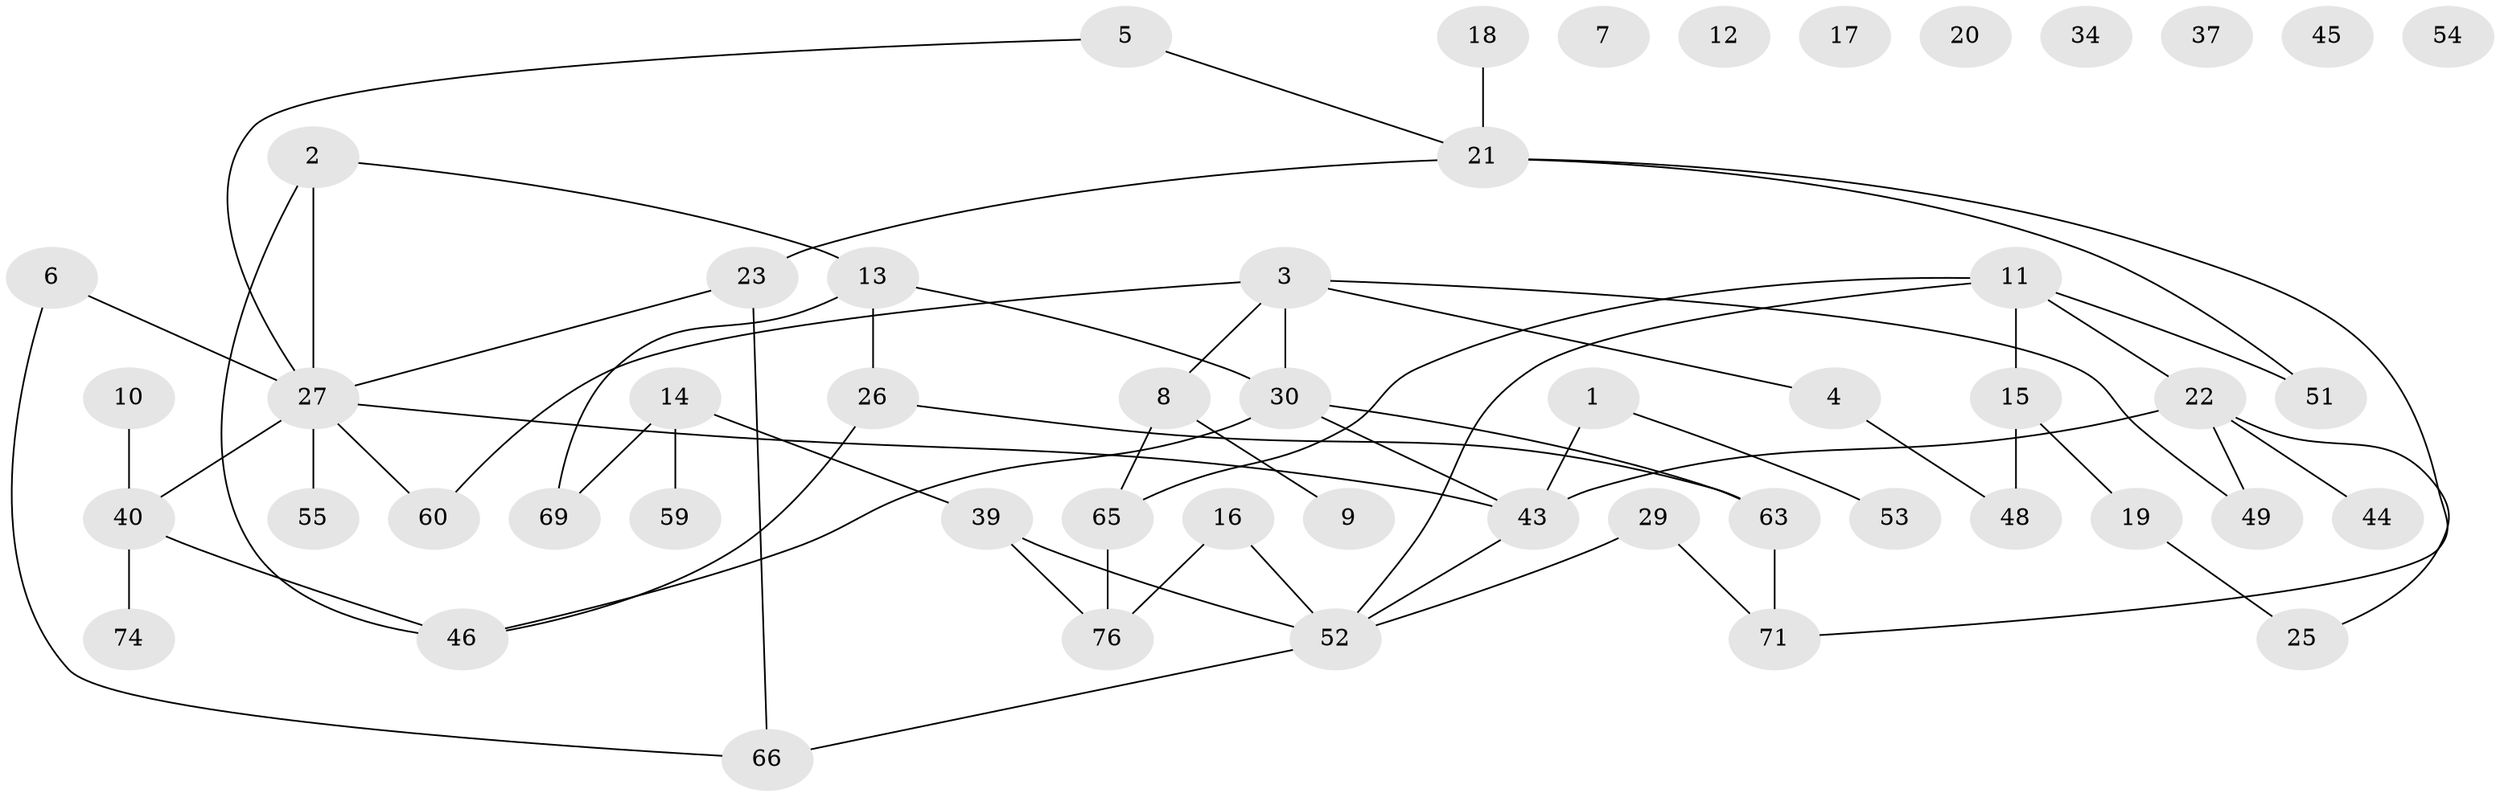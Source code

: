 // Generated by graph-tools (version 1.1) at 2025/23/03/03/25 07:23:29]
// undirected, 52 vertices, 63 edges
graph export_dot {
graph [start="1"]
  node [color=gray90,style=filled];
  1;
  2 [super="+35"];
  3 [super="+28"];
  4 [super="+56"];
  5 [super="+36"];
  6 [super="+38"];
  7;
  8 [super="+58"];
  9 [super="+72"];
  10;
  11 [super="+31"];
  12;
  13 [super="+68"];
  14 [super="+70"];
  15 [super="+32"];
  16;
  17;
  18;
  19 [super="+42"];
  20;
  21 [super="+41"];
  22 [super="+24"];
  23 [super="+73"];
  25;
  26;
  27 [super="+75"];
  29;
  30 [super="+33"];
  34;
  37;
  39 [super="+62"];
  40 [super="+50"];
  43 [super="+47"];
  44;
  45;
  46 [super="+57"];
  48;
  49 [super="+64"];
  51;
  52 [super="+61"];
  53;
  54;
  55;
  59;
  60;
  63 [super="+67"];
  65;
  66 [super="+77"];
  69;
  71;
  74;
  76;
  1 -- 53;
  1 -- 43;
  2 -- 13;
  2 -- 46;
  2 -- 27;
  3 -- 60;
  3 -- 8;
  3 -- 49;
  3 -- 4;
  3 -- 30;
  4 -- 48;
  5 -- 21;
  5 -- 27;
  6 -- 66;
  6 -- 27;
  8 -- 9;
  8 -- 65;
  10 -- 40;
  11 -- 22;
  11 -- 51;
  11 -- 65;
  11 -- 52;
  11 -- 15;
  13 -- 26;
  13 -- 69;
  13 -- 30;
  14 -- 59;
  14 -- 69;
  14 -- 39;
  15 -- 19;
  15 -- 48;
  16 -- 52;
  16 -- 76;
  18 -- 21;
  19 -- 25;
  21 -- 51;
  21 -- 71;
  21 -- 23;
  22 -- 25;
  22 -- 43;
  22 -- 44;
  22 -- 49;
  23 -- 66;
  23 -- 27;
  26 -- 46;
  26 -- 63;
  27 -- 60;
  27 -- 40;
  27 -- 43;
  27 -- 55;
  29 -- 71;
  29 -- 52;
  30 -- 43;
  30 -- 63;
  30 -- 46;
  39 -- 52;
  39 -- 76;
  40 -- 74;
  40 -- 46;
  43 -- 52;
  52 -- 66;
  63 -- 71;
  65 -- 76;
}
